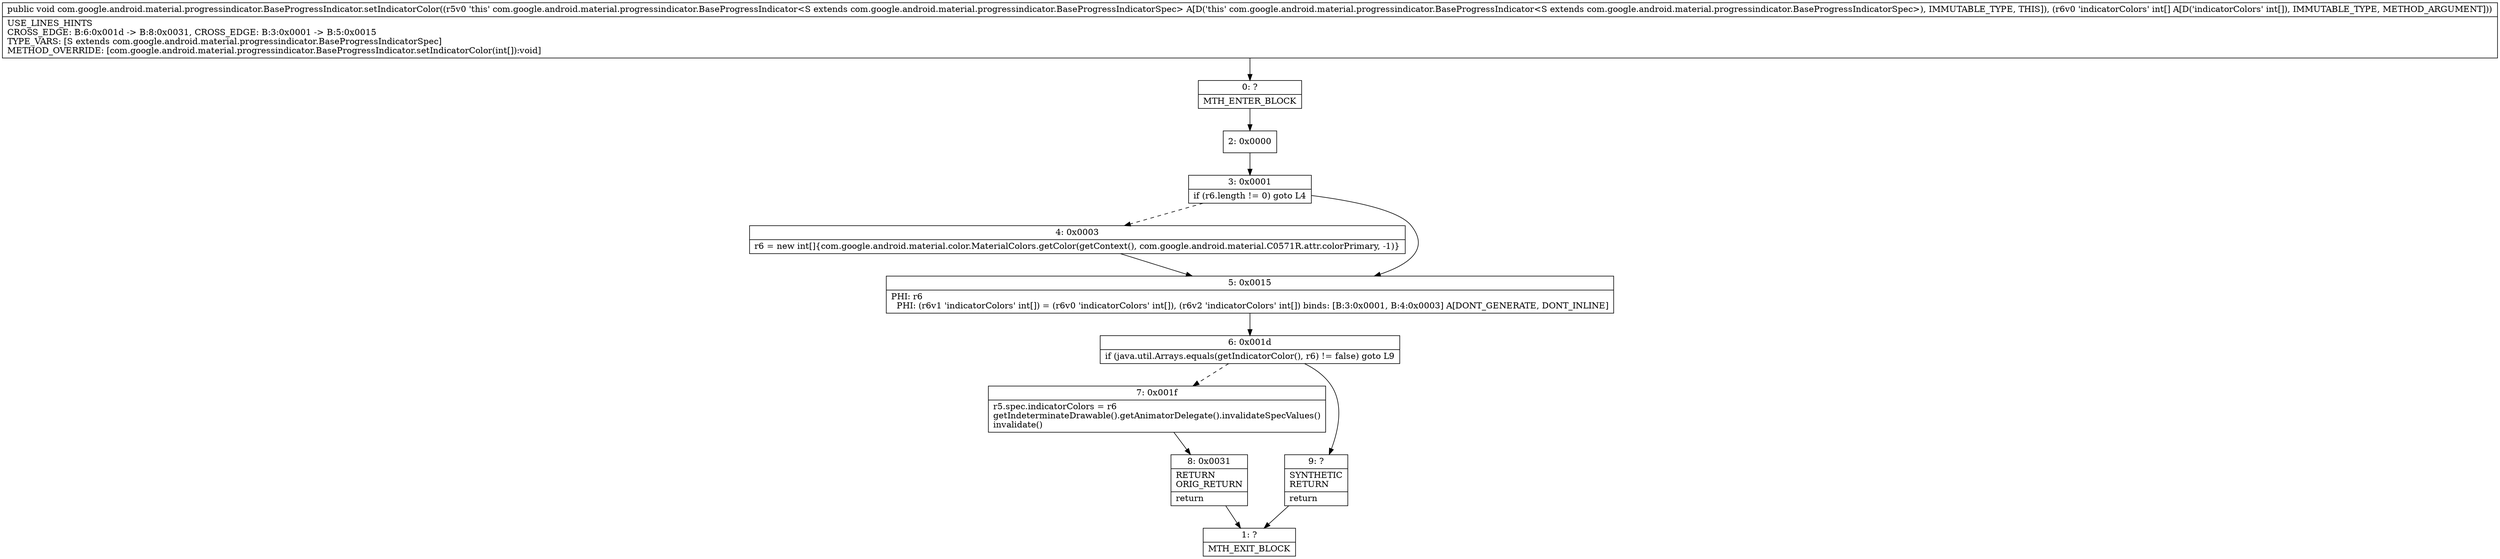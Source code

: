 digraph "CFG forcom.google.android.material.progressindicator.BaseProgressIndicator.setIndicatorColor([I)V" {
Node_0 [shape=record,label="{0\:\ ?|MTH_ENTER_BLOCK\l}"];
Node_2 [shape=record,label="{2\:\ 0x0000}"];
Node_3 [shape=record,label="{3\:\ 0x0001|if (r6.length != 0) goto L4\l}"];
Node_4 [shape=record,label="{4\:\ 0x0003|r6 = new int[]\{com.google.android.material.color.MaterialColors.getColor(getContext(), com.google.android.material.C0571R.attr.colorPrimary, \-1)\}\l}"];
Node_5 [shape=record,label="{5\:\ 0x0015|PHI: r6 \l  PHI: (r6v1 'indicatorColors' int[]) = (r6v0 'indicatorColors' int[]), (r6v2 'indicatorColors' int[]) binds: [B:3:0x0001, B:4:0x0003] A[DONT_GENERATE, DONT_INLINE]\l}"];
Node_6 [shape=record,label="{6\:\ 0x001d|if (java.util.Arrays.equals(getIndicatorColor(), r6) != false) goto L9\l}"];
Node_7 [shape=record,label="{7\:\ 0x001f|r5.spec.indicatorColors = r6\lgetIndeterminateDrawable().getAnimatorDelegate().invalidateSpecValues()\linvalidate()\l}"];
Node_8 [shape=record,label="{8\:\ 0x0031|RETURN\lORIG_RETURN\l|return\l}"];
Node_1 [shape=record,label="{1\:\ ?|MTH_EXIT_BLOCK\l}"];
Node_9 [shape=record,label="{9\:\ ?|SYNTHETIC\lRETURN\l|return\l}"];
MethodNode[shape=record,label="{public void com.google.android.material.progressindicator.BaseProgressIndicator.setIndicatorColor((r5v0 'this' com.google.android.material.progressindicator.BaseProgressIndicator\<S extends com.google.android.material.progressindicator.BaseProgressIndicatorSpec\> A[D('this' com.google.android.material.progressindicator.BaseProgressIndicator\<S extends com.google.android.material.progressindicator.BaseProgressIndicatorSpec\>), IMMUTABLE_TYPE, THIS]), (r6v0 'indicatorColors' int[] A[D('indicatorColors' int[]), IMMUTABLE_TYPE, METHOD_ARGUMENT]))  | USE_LINES_HINTS\lCROSS_EDGE: B:6:0x001d \-\> B:8:0x0031, CROSS_EDGE: B:3:0x0001 \-\> B:5:0x0015\lTYPE_VARS: [S extends com.google.android.material.progressindicator.BaseProgressIndicatorSpec]\lMETHOD_OVERRIDE: [com.google.android.material.progressindicator.BaseProgressIndicator.setIndicatorColor(int[]):void]\l}"];
MethodNode -> Node_0;Node_0 -> Node_2;
Node_2 -> Node_3;
Node_3 -> Node_4[style=dashed];
Node_3 -> Node_5;
Node_4 -> Node_5;
Node_5 -> Node_6;
Node_6 -> Node_7[style=dashed];
Node_6 -> Node_9;
Node_7 -> Node_8;
Node_8 -> Node_1;
Node_9 -> Node_1;
}

